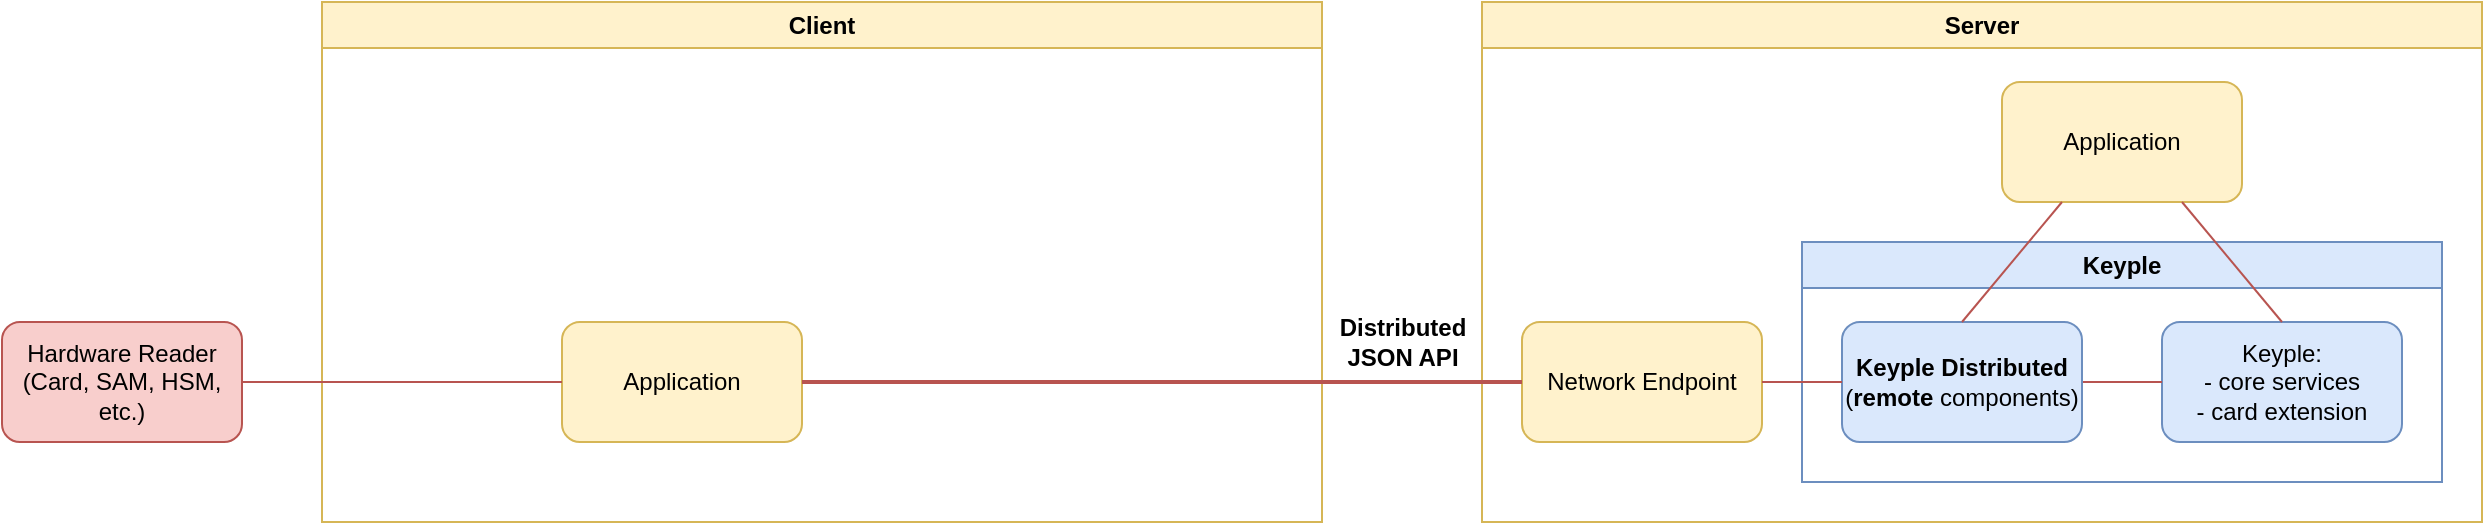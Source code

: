 <mxfile version="20.7.4" type="device"><diagram name="Page-1" id="7Sh1Q71iwAasNACV_Fdk"><mxGraphModel dx="2692" dy="608" grid="1" gridSize="10" guides="1" tooltips="1" connect="1" arrows="1" fold="1" page="1" pageScale="1" pageWidth="1654" pageHeight="1169" math="0" shadow="0"><root><mxCell id="TWPGk657dWVwOv0mLjbH-0"/><mxCell id="TWPGk657dWVwOv0mLjbH-1" parent="TWPGk657dWVwOv0mLjbH-0"/><mxCell id="TWPGk657dWVwOv0mLjbH-2" value="Client" style="swimlane;whiteSpace=wrap;html=1;fillColor=#fff2cc;strokeColor=#d6b656;" parent="TWPGk657dWVwOv0mLjbH-1" vertex="1"><mxGeometry x="-60" y="120" width="500" height="260" as="geometry"/></mxCell><mxCell id="TWPGk657dWVwOv0mLjbH-3" value="Application" style="rounded=1;whiteSpace=wrap;html=1;fillColor=#fff2cc;strokeColor=#d6b656;" parent="TWPGk657dWVwOv0mLjbH-2" vertex="1"><mxGeometry x="120" y="160" width="120" height="60" as="geometry"/></mxCell><mxCell id="TWPGk657dWVwOv0mLjbH-12" value="Hardware Reader&lt;br&gt;(Card, SAM, HSM, etc.)" style="rounded=1;whiteSpace=wrap;html=1;fillColor=#f8cecc;strokeColor=#b85450;" parent="TWPGk657dWVwOv0mLjbH-1" vertex="1"><mxGeometry x="-220" y="280" width="120" height="60" as="geometry"/></mxCell><mxCell id="TWPGk657dWVwOv0mLjbH-13" value="Server" style="swimlane;whiteSpace=wrap;html=1;startSize=23;fillColor=#fff2cc;strokeColor=#d6b656;" parent="TWPGk657dWVwOv0mLjbH-1" vertex="1"><mxGeometry x="520" y="120" width="500" height="260" as="geometry"/></mxCell><mxCell id="TWPGk657dWVwOv0mLjbH-14" value="Application" style="rounded=1;whiteSpace=wrap;html=1;fillColor=#fff2cc;strokeColor=#d6b656;" parent="TWPGk657dWVwOv0mLjbH-13" vertex="1"><mxGeometry x="260" y="40" width="120" height="60" as="geometry"/></mxCell><mxCell id="TWPGk657dWVwOv0mLjbH-15" value="Keyple" style="swimlane;whiteSpace=wrap;html=1;fillColor=#dae8fc;strokeColor=#6c8ebf;" parent="TWPGk657dWVwOv0mLjbH-13" vertex="1"><mxGeometry x="160" y="120" width="320" height="120" as="geometry"/></mxCell><mxCell id="TWPGk657dWVwOv0mLjbH-16" value="Keyple:&lt;br&gt;- core services&lt;br&gt;- card extension" style="rounded=1;whiteSpace=wrap;html=1;fillColor=#dae8fc;strokeColor=#6c8ebf;" parent="TWPGk657dWVwOv0mLjbH-15" vertex="1"><mxGeometry x="180" y="40" width="120" height="60" as="geometry"/></mxCell><mxCell id="TWPGk657dWVwOv0mLjbH-17" style="edgeStyle=none;rounded=0;orthogonalLoop=1;jettySize=auto;html=1;exitX=1;exitY=0.5;exitDx=0;exitDy=0;entryX=0;entryY=0.5;entryDx=0;entryDy=0;strokeWidth=1;endArrow=none;endFill=0;fillColor=#f8cecc;strokeColor=#b85450;" parent="TWPGk657dWVwOv0mLjbH-15" source="TWPGk657dWVwOv0mLjbH-18" target="TWPGk657dWVwOv0mLjbH-16" edge="1"><mxGeometry relative="1" as="geometry"/></mxCell><mxCell id="TWPGk657dWVwOv0mLjbH-18" value="&lt;b&gt;Keyple Distributed&lt;/b&gt;&lt;br&gt;(&lt;b&gt;remote&lt;/b&gt; components)" style="rounded=1;whiteSpace=wrap;html=1;fillColor=#dae8fc;strokeColor=#6c8ebf;" parent="TWPGk657dWVwOv0mLjbH-15" vertex="1"><mxGeometry x="20" y="40" width="120" height="60" as="geometry"/></mxCell><mxCell id="TWPGk657dWVwOv0mLjbH-20" value="Network Endpoint" style="rounded=1;whiteSpace=wrap;html=1;fillColor=#fff2cc;strokeColor=#d6b656;" parent="TWPGk657dWVwOv0mLjbH-13" vertex="1"><mxGeometry x="20" y="160" width="120" height="60" as="geometry"/></mxCell><mxCell id="TWPGk657dWVwOv0mLjbH-21" style="edgeStyle=none;rounded=0;orthogonalLoop=1;jettySize=auto;html=1;exitX=0.5;exitY=0;exitDx=0;exitDy=0;entryX=0.25;entryY=1;entryDx=0;entryDy=0;strokeWidth=1;endArrow=none;endFill=0;fillColor=#f8cecc;strokeColor=#b85450;" parent="TWPGk657dWVwOv0mLjbH-13" source="TWPGk657dWVwOv0mLjbH-18" target="TWPGk657dWVwOv0mLjbH-14" edge="1"><mxGeometry relative="1" as="geometry"/></mxCell><mxCell id="TWPGk657dWVwOv0mLjbH-22" style="edgeStyle=none;rounded=0;orthogonalLoop=1;jettySize=auto;html=1;exitX=0.75;exitY=1;exitDx=0;exitDy=0;entryX=0.5;entryY=0;entryDx=0;entryDy=0;strokeWidth=1;endArrow=none;endFill=0;fillColor=#f8cecc;strokeColor=#b85450;" parent="TWPGk657dWVwOv0mLjbH-13" source="TWPGk657dWVwOv0mLjbH-14" target="TWPGk657dWVwOv0mLjbH-16" edge="1"><mxGeometry relative="1" as="geometry"/></mxCell><mxCell id="TWPGk657dWVwOv0mLjbH-19" style="edgeStyle=none;rounded=0;orthogonalLoop=1;jettySize=auto;html=1;exitX=1;exitY=0.5;exitDx=0;exitDy=0;entryX=0;entryY=0.5;entryDx=0;entryDy=0;strokeWidth=1;endArrow=none;endFill=0;fillColor=#f8cecc;strokeColor=#b85450;" parent="TWPGk657dWVwOv0mLjbH-13" source="TWPGk657dWVwOv0mLjbH-20" target="TWPGk657dWVwOv0mLjbH-18" edge="1"><mxGeometry relative="1" as="geometry"/></mxCell><mxCell id="TWPGk657dWVwOv0mLjbH-23" style="edgeStyle=orthogonalEdgeStyle;rounded=0;orthogonalLoop=1;jettySize=auto;html=1;exitX=0;exitY=0.5;exitDx=0;exitDy=0;entryX=1;entryY=0.5;entryDx=0;entryDy=0;endArrow=none;endFill=0;fillColor=#f8cecc;strokeColor=#b85450;strokeWidth=1;" parent="TWPGk657dWVwOv0mLjbH-1" source="TWPGk657dWVwOv0mLjbH-3" target="TWPGk657dWVwOv0mLjbH-12" edge="1"><mxGeometry relative="1" as="geometry"><mxPoint x="320" y="310" as="sourcePoint"/></mxGeometry></mxCell><mxCell id="TWPGk657dWVwOv0mLjbH-24" style="edgeStyle=none;rounded=0;orthogonalLoop=1;jettySize=auto;html=1;exitX=1;exitY=0.5;exitDx=0;exitDy=0;entryX=0;entryY=0.5;entryDx=0;entryDy=0;strokeWidth=2;endArrow=none;endFill=0;fillColor=#f8cecc;strokeColor=#b85450;" parent="TWPGk657dWVwOv0mLjbH-1" source="TWPGk657dWVwOv0mLjbH-3" target="TWPGk657dWVwOv0mLjbH-20" edge="1"><mxGeometry relative="1" as="geometry"><mxPoint x="760" y="310" as="sourcePoint"/></mxGeometry></mxCell><mxCell id="P3IS_tWR3allALVAkKif-0" value="Distributed&lt;br&gt;JSON API" style="text;html=1;align=center;verticalAlign=middle;resizable=0;points=[];autosize=1;strokeColor=none;fillColor=none;fontStyle=1" parent="TWPGk657dWVwOv0mLjbH-1" vertex="1"><mxGeometry x="435" y="270" width="90" height="40" as="geometry"/></mxCell></root></mxGraphModel></diagram></mxfile>